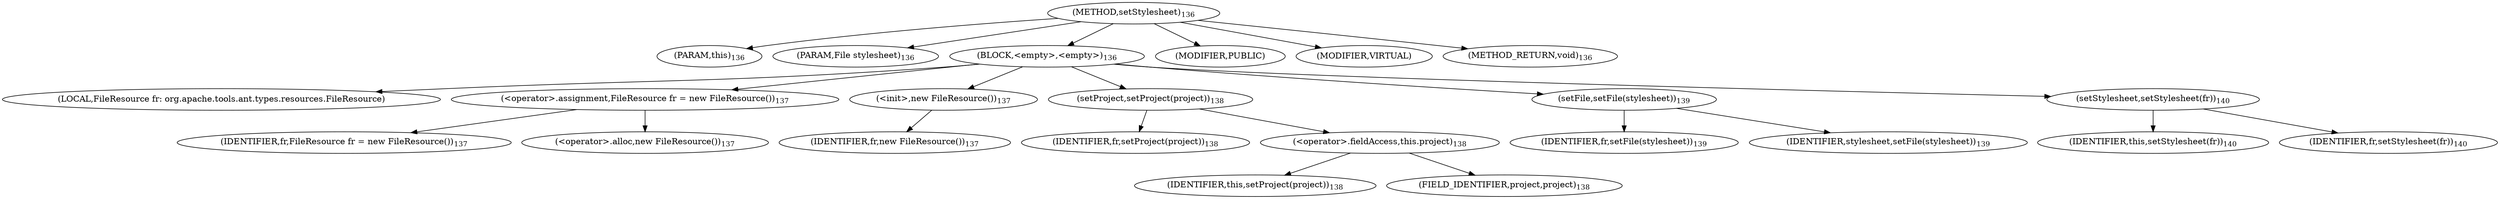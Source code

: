 digraph "setStylesheet" {  
"165" [label = <(METHOD,setStylesheet)<SUB>136</SUB>> ]
"6" [label = <(PARAM,this)<SUB>136</SUB>> ]
"166" [label = <(PARAM,File stylesheet)<SUB>136</SUB>> ]
"167" [label = <(BLOCK,&lt;empty&gt;,&lt;empty&gt;)<SUB>136</SUB>> ]
"4" [label = <(LOCAL,FileResource fr: org.apache.tools.ant.types.resources.FileResource)> ]
"168" [label = <(&lt;operator&gt;.assignment,FileResource fr = new FileResource())<SUB>137</SUB>> ]
"169" [label = <(IDENTIFIER,fr,FileResource fr = new FileResource())<SUB>137</SUB>> ]
"170" [label = <(&lt;operator&gt;.alloc,new FileResource())<SUB>137</SUB>> ]
"171" [label = <(&lt;init&gt;,new FileResource())<SUB>137</SUB>> ]
"3" [label = <(IDENTIFIER,fr,new FileResource())<SUB>137</SUB>> ]
"172" [label = <(setProject,setProject(project))<SUB>138</SUB>> ]
"173" [label = <(IDENTIFIER,fr,setProject(project))<SUB>138</SUB>> ]
"174" [label = <(&lt;operator&gt;.fieldAccess,this.project)<SUB>138</SUB>> ]
"175" [label = <(IDENTIFIER,this,setProject(project))<SUB>138</SUB>> ]
"176" [label = <(FIELD_IDENTIFIER,project,project)<SUB>138</SUB>> ]
"177" [label = <(setFile,setFile(stylesheet))<SUB>139</SUB>> ]
"178" [label = <(IDENTIFIER,fr,setFile(stylesheet))<SUB>139</SUB>> ]
"179" [label = <(IDENTIFIER,stylesheet,setFile(stylesheet))<SUB>139</SUB>> ]
"180" [label = <(setStylesheet,setStylesheet(fr))<SUB>140</SUB>> ]
"5" [label = <(IDENTIFIER,this,setStylesheet(fr))<SUB>140</SUB>> ]
"181" [label = <(IDENTIFIER,fr,setStylesheet(fr))<SUB>140</SUB>> ]
"182" [label = <(MODIFIER,PUBLIC)> ]
"183" [label = <(MODIFIER,VIRTUAL)> ]
"184" [label = <(METHOD_RETURN,void)<SUB>136</SUB>> ]
  "165" -> "6" 
  "165" -> "166" 
  "165" -> "167" 
  "165" -> "182" 
  "165" -> "183" 
  "165" -> "184" 
  "167" -> "4" 
  "167" -> "168" 
  "167" -> "171" 
  "167" -> "172" 
  "167" -> "177" 
  "167" -> "180" 
  "168" -> "169" 
  "168" -> "170" 
  "171" -> "3" 
  "172" -> "173" 
  "172" -> "174" 
  "174" -> "175" 
  "174" -> "176" 
  "177" -> "178" 
  "177" -> "179" 
  "180" -> "5" 
  "180" -> "181" 
}
